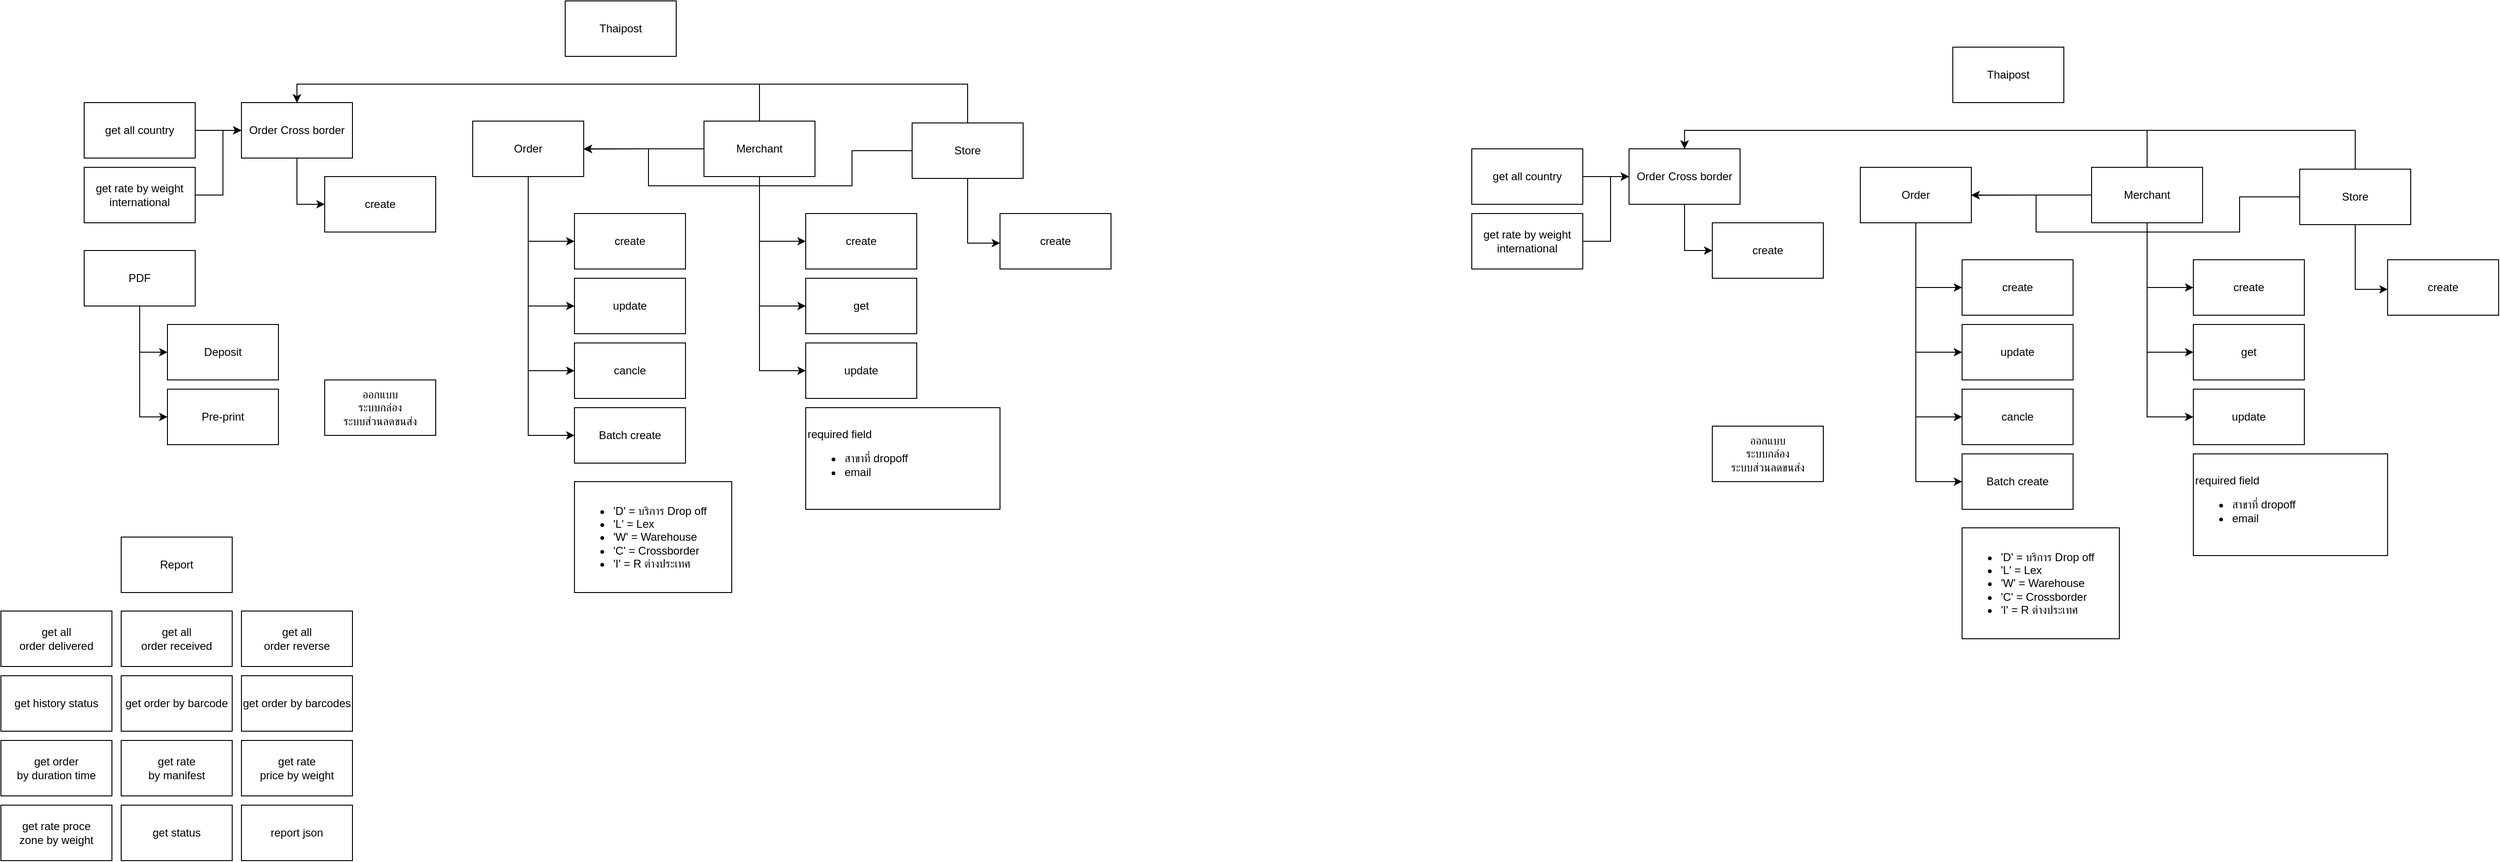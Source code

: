 <mxfile version="14.4.2" type="github">
  <diagram id="eKRGfKMBqLc3NzJdIPlq" name="Page-1">
    <mxGraphModel dx="5625" dy="3105" grid="1" gridSize="10" guides="1" tooltips="1" connect="1" arrows="1" fold="1" page="1" pageScale="1" pageWidth="850" pageHeight="1100" math="0" shadow="0">
      <root>
        <mxCell id="0" />
        <mxCell id="1" parent="0" />
        <mxCell id="XwypZ3vU5W_jLRQiYMMl-3" value="" style="edgeStyle=orthogonalEdgeStyle;rounded=0;orthogonalLoop=1;jettySize=auto;html=1;" parent="1" source="XwypZ3vU5W_jLRQiYMMl-1" target="XwypZ3vU5W_jLRQiYMMl-2" edge="1">
          <mxGeometry relative="1" as="geometry">
            <Array as="points">
              <mxPoint x="240" y="320" />
            </Array>
          </mxGeometry>
        </mxCell>
        <mxCell id="XwypZ3vU5W_jLRQiYMMl-6" style="edgeStyle=orthogonalEdgeStyle;rounded=0;orthogonalLoop=1;jettySize=auto;html=1;entryX=0;entryY=0.5;entryDx=0;entryDy=0;" parent="1" source="XwypZ3vU5W_jLRQiYMMl-1" target="XwypZ3vU5W_jLRQiYMMl-4" edge="1">
          <mxGeometry relative="1" as="geometry" />
        </mxCell>
        <mxCell id="XwypZ3vU5W_jLRQiYMMl-13" style="edgeStyle=orthogonalEdgeStyle;rounded=0;orthogonalLoop=1;jettySize=auto;html=1;entryX=0;entryY=0.5;entryDx=0;entryDy=0;" parent="1" source="XwypZ3vU5W_jLRQiYMMl-1" target="XwypZ3vU5W_jLRQiYMMl-12" edge="1">
          <mxGeometry relative="1" as="geometry" />
        </mxCell>
        <mxCell id="XwypZ3vU5W_jLRQiYMMl-47" style="edgeStyle=orthogonalEdgeStyle;rounded=0;orthogonalLoop=1;jettySize=auto;html=1;exitX=0.5;exitY=0;exitDx=0;exitDy=0;entryX=0.5;entryY=0;entryDx=0;entryDy=0;" parent="1" source="XwypZ3vU5W_jLRQiYMMl-1" target="XwypZ3vU5W_jLRQiYMMl-37" edge="1">
          <mxGeometry relative="1" as="geometry">
            <Array as="points">
              <mxPoint x="240" y="150" />
              <mxPoint x="-260" y="150" />
            </Array>
          </mxGeometry>
        </mxCell>
        <mxCell id="XwypZ3vU5W_jLRQiYMMl-49" style="edgeStyle=orthogonalEdgeStyle;rounded=0;orthogonalLoop=1;jettySize=auto;html=1;exitX=0;exitY=0.5;exitDx=0;exitDy=0;" parent="1" source="XwypZ3vU5W_jLRQiYMMl-1" edge="1">
          <mxGeometry relative="1" as="geometry">
            <mxPoint x="50" y="220.276" as="targetPoint" />
          </mxGeometry>
        </mxCell>
        <mxCell id="XwypZ3vU5W_jLRQiYMMl-1" value="Merchant" style="rounded=0;whiteSpace=wrap;html=1;" parent="1" vertex="1">
          <mxGeometry x="180" y="190" width="120" height="60" as="geometry" />
        </mxCell>
        <mxCell id="XwypZ3vU5W_jLRQiYMMl-2" value="create" style="rounded=0;whiteSpace=wrap;html=1;" parent="1" vertex="1">
          <mxGeometry x="290" y="290" width="120" height="60" as="geometry" />
        </mxCell>
        <mxCell id="XwypZ3vU5W_jLRQiYMMl-4" value="get" style="rounded=0;whiteSpace=wrap;html=1;" parent="1" vertex="1">
          <mxGeometry x="290" y="360" width="120" height="60" as="geometry" />
        </mxCell>
        <mxCell id="XwypZ3vU5W_jLRQiYMMl-7" value="" style="edgeStyle=orthogonalEdgeStyle;rounded=0;orthogonalLoop=1;jettySize=auto;html=1;" parent="1" source="XwypZ3vU5W_jLRQiYMMl-9" target="XwypZ3vU5W_jLRQiYMMl-10" edge="1">
          <mxGeometry relative="1" as="geometry">
            <Array as="points">
              <mxPoint x="465" y="322" />
            </Array>
          </mxGeometry>
        </mxCell>
        <mxCell id="XwypZ3vU5W_jLRQiYMMl-48" style="edgeStyle=orthogonalEdgeStyle;rounded=0;orthogonalLoop=1;jettySize=auto;html=1;exitX=0.5;exitY=0;exitDx=0;exitDy=0;entryX=0.5;entryY=0;entryDx=0;entryDy=0;" parent="1" source="XwypZ3vU5W_jLRQiYMMl-9" target="XwypZ3vU5W_jLRQiYMMl-37" edge="1">
          <mxGeometry relative="1" as="geometry" />
        </mxCell>
        <mxCell id="XwypZ3vU5W_jLRQiYMMl-50" style="edgeStyle=orthogonalEdgeStyle;rounded=0;orthogonalLoop=1;jettySize=auto;html=1;exitX=0;exitY=0.5;exitDx=0;exitDy=0;entryX=1;entryY=0.5;entryDx=0;entryDy=0;" parent="1" source="XwypZ3vU5W_jLRQiYMMl-9" target="XwypZ3vU5W_jLRQiYMMl-24" edge="1">
          <mxGeometry relative="1" as="geometry">
            <Array as="points">
              <mxPoint x="340" y="222" />
              <mxPoint x="340" y="260" />
              <mxPoint x="120" y="260" />
              <mxPoint x="120" y="220" />
            </Array>
          </mxGeometry>
        </mxCell>
        <mxCell id="XwypZ3vU5W_jLRQiYMMl-9" value="Store" style="rounded=0;whiteSpace=wrap;html=1;" parent="1" vertex="1">
          <mxGeometry x="405" y="192" width="120" height="60" as="geometry" />
        </mxCell>
        <mxCell id="XwypZ3vU5W_jLRQiYMMl-10" value="create" style="rounded=0;whiteSpace=wrap;html=1;" parent="1" vertex="1">
          <mxGeometry x="500" y="290" width="120" height="60" as="geometry" />
        </mxCell>
        <mxCell id="XwypZ3vU5W_jLRQiYMMl-12" value="update" style="rounded=0;whiteSpace=wrap;html=1;" parent="1" vertex="1">
          <mxGeometry x="290" y="430" width="120" height="60" as="geometry" />
        </mxCell>
        <mxCell id="XwypZ3vU5W_jLRQiYMMl-21" value="" style="edgeStyle=orthogonalEdgeStyle;rounded=0;orthogonalLoop=1;jettySize=auto;html=1;" parent="1" source="XwypZ3vU5W_jLRQiYMMl-24" target="XwypZ3vU5W_jLRQiYMMl-25" edge="1">
          <mxGeometry relative="1" as="geometry">
            <Array as="points">
              <mxPoint x="-10" y="320" />
            </Array>
          </mxGeometry>
        </mxCell>
        <mxCell id="XwypZ3vU5W_jLRQiYMMl-22" style="edgeStyle=orthogonalEdgeStyle;rounded=0;orthogonalLoop=1;jettySize=auto;html=1;entryX=0;entryY=0.5;entryDx=0;entryDy=0;" parent="1" source="XwypZ3vU5W_jLRQiYMMl-24" target="XwypZ3vU5W_jLRQiYMMl-26" edge="1">
          <mxGeometry relative="1" as="geometry" />
        </mxCell>
        <mxCell id="XwypZ3vU5W_jLRQiYMMl-23" style="edgeStyle=orthogonalEdgeStyle;rounded=0;orthogonalLoop=1;jettySize=auto;html=1;entryX=0;entryY=0.5;entryDx=0;entryDy=0;" parent="1" source="XwypZ3vU5W_jLRQiYMMl-24" target="XwypZ3vU5W_jLRQiYMMl-27" edge="1">
          <mxGeometry relative="1" as="geometry" />
        </mxCell>
        <mxCell id="XwypZ3vU5W_jLRQiYMMl-29" style="edgeStyle=orthogonalEdgeStyle;rounded=0;orthogonalLoop=1;jettySize=auto;html=1;entryX=0;entryY=0.5;entryDx=0;entryDy=0;" parent="1" source="XwypZ3vU5W_jLRQiYMMl-24" target="XwypZ3vU5W_jLRQiYMMl-28" edge="1">
          <mxGeometry relative="1" as="geometry" />
        </mxCell>
        <mxCell id="XwypZ3vU5W_jLRQiYMMl-24" value="Order" style="rounded=0;whiteSpace=wrap;html=1;" parent="1" vertex="1">
          <mxGeometry x="-70" y="190" width="120" height="60" as="geometry" />
        </mxCell>
        <mxCell id="XwypZ3vU5W_jLRQiYMMl-25" value="create" style="rounded=0;whiteSpace=wrap;html=1;" parent="1" vertex="1">
          <mxGeometry x="40" y="290" width="120" height="60" as="geometry" />
        </mxCell>
        <mxCell id="XwypZ3vU5W_jLRQiYMMl-26" value="update" style="rounded=0;whiteSpace=wrap;html=1;" parent="1" vertex="1">
          <mxGeometry x="40" y="360" width="120" height="60" as="geometry" />
        </mxCell>
        <mxCell id="XwypZ3vU5W_jLRQiYMMl-27" value="cancle" style="rounded=0;whiteSpace=wrap;html=1;" parent="1" vertex="1">
          <mxGeometry x="40" y="430" width="120" height="60" as="geometry" />
        </mxCell>
        <mxCell id="XwypZ3vU5W_jLRQiYMMl-28" value="Batch create" style="rounded=0;whiteSpace=wrap;html=1;" parent="1" vertex="1">
          <mxGeometry x="40" y="500" width="120" height="60" as="geometry" />
        </mxCell>
        <mxCell id="XwypZ3vU5W_jLRQiYMMl-33" value="" style="edgeStyle=orthogonalEdgeStyle;rounded=0;orthogonalLoop=1;jettySize=auto;html=1;" parent="1" source="XwypZ3vU5W_jLRQiYMMl-37" target="XwypZ3vU5W_jLRQiYMMl-38" edge="1">
          <mxGeometry relative="1" as="geometry">
            <Array as="points">
              <mxPoint x="-260" y="280" />
            </Array>
          </mxGeometry>
        </mxCell>
        <mxCell id="XwypZ3vU5W_jLRQiYMMl-37" value="Order Cross border" style="rounded=0;whiteSpace=wrap;html=1;" parent="1" vertex="1">
          <mxGeometry x="-320" y="170" width="120" height="60" as="geometry" />
        </mxCell>
        <mxCell id="XwypZ3vU5W_jLRQiYMMl-38" value="create" style="rounded=0;whiteSpace=wrap;html=1;" parent="1" vertex="1">
          <mxGeometry x="-230" y="250" width="120" height="60" as="geometry" />
        </mxCell>
        <mxCell id="XwypZ3vU5W_jLRQiYMMl-45" style="edgeStyle=orthogonalEdgeStyle;rounded=0;orthogonalLoop=1;jettySize=auto;html=1;exitX=1;exitY=0.5;exitDx=0;exitDy=0;entryX=0;entryY=0.5;entryDx=0;entryDy=0;" parent="1" source="XwypZ3vU5W_jLRQiYMMl-43" target="XwypZ3vU5W_jLRQiYMMl-37" edge="1">
          <mxGeometry relative="1" as="geometry" />
        </mxCell>
        <mxCell id="XwypZ3vU5W_jLRQiYMMl-43" value="get all country" style="rounded=0;whiteSpace=wrap;html=1;" parent="1" vertex="1">
          <mxGeometry x="-490" y="170" width="120" height="60" as="geometry" />
        </mxCell>
        <mxCell id="XwypZ3vU5W_jLRQiYMMl-46" style="edgeStyle=orthogonalEdgeStyle;rounded=0;orthogonalLoop=1;jettySize=auto;html=1;exitX=1;exitY=0.5;exitDx=0;exitDy=0;" parent="1" source="XwypZ3vU5W_jLRQiYMMl-44" edge="1">
          <mxGeometry relative="1" as="geometry">
            <mxPoint x="-320" y="200" as="targetPoint" />
            <Array as="points">
              <mxPoint x="-340" y="270" />
              <mxPoint x="-340" y="200" />
            </Array>
          </mxGeometry>
        </mxCell>
        <mxCell id="XwypZ3vU5W_jLRQiYMMl-44" value="get rate by weight international" style="rounded=0;whiteSpace=wrap;html=1;" parent="1" vertex="1">
          <mxGeometry x="-490" y="240" width="120" height="60" as="geometry" />
        </mxCell>
        <mxCell id="-m6qlQXstEaMMELnGQX9-31" value="&lt;ul&gt;&lt;li&gt;&#39;D&#39; = บริการ Drop off&lt;/li&gt;&lt;li&gt;&#39;L&#39; = Lex&lt;/li&gt;&lt;li&gt;&#39;W&#39; = Warehouse&lt;/li&gt;&lt;li&gt;&#39;C&#39; = Crossborder&lt;/li&gt;&lt;li&gt;&#39;I&#39; = R ต่างประเทศ&lt;/li&gt;&lt;/ul&gt;" style="rounded=0;whiteSpace=wrap;html=1;align=left;" vertex="1" parent="1">
          <mxGeometry x="40" y="580" width="170" height="120" as="geometry" />
        </mxCell>
        <mxCell id="-m6qlQXstEaMMELnGQX9-33" value="required field&lt;br&gt;&lt;ul&gt;&lt;li&gt;สาขาที่ dropoff&lt;/li&gt;&lt;li&gt;email&lt;/li&gt;&lt;/ul&gt;" style="rounded=0;whiteSpace=wrap;html=1;align=left;" vertex="1" parent="1">
          <mxGeometry x="290" y="500" width="210" height="110" as="geometry" />
        </mxCell>
        <mxCell id="-m6qlQXstEaMMELnGQX9-34" value="ออกแบบ&lt;br&gt;ระบบกล่อง&lt;br&gt;ระบบส่วนลดขนส่ง" style="rounded=0;whiteSpace=wrap;html=1;" vertex="1" parent="1">
          <mxGeometry x="-230" y="470" width="120" height="60" as="geometry" />
        </mxCell>
        <mxCell id="-m6qlQXstEaMMELnGQX9-35" value="Thaipost" style="rounded=0;whiteSpace=wrap;html=1;" vertex="1" parent="1">
          <mxGeometry x="30" y="60" width="120" height="60" as="geometry" />
        </mxCell>
        <mxCell id="-m6qlQXstEaMMELnGQX9-36" value="" style="edgeStyle=orthogonalEdgeStyle;rounded=0;orthogonalLoop=1;jettySize=auto;html=1;" edge="1" parent="1" source="-m6qlQXstEaMMELnGQX9-41" target="-m6qlQXstEaMMELnGQX9-42">
          <mxGeometry relative="1" as="geometry">
            <Array as="points">
              <mxPoint x="1740" y="370" />
            </Array>
          </mxGeometry>
        </mxCell>
        <mxCell id="-m6qlQXstEaMMELnGQX9-37" style="edgeStyle=orthogonalEdgeStyle;rounded=0;orthogonalLoop=1;jettySize=auto;html=1;entryX=0;entryY=0.5;entryDx=0;entryDy=0;" edge="1" parent="1" source="-m6qlQXstEaMMELnGQX9-41" target="-m6qlQXstEaMMELnGQX9-43">
          <mxGeometry relative="1" as="geometry" />
        </mxCell>
        <mxCell id="-m6qlQXstEaMMELnGQX9-38" style="edgeStyle=orthogonalEdgeStyle;rounded=0;orthogonalLoop=1;jettySize=auto;html=1;entryX=0;entryY=0.5;entryDx=0;entryDy=0;" edge="1" parent="1" source="-m6qlQXstEaMMELnGQX9-41" target="-m6qlQXstEaMMELnGQX9-49">
          <mxGeometry relative="1" as="geometry" />
        </mxCell>
        <mxCell id="-m6qlQXstEaMMELnGQX9-39" style="edgeStyle=orthogonalEdgeStyle;rounded=0;orthogonalLoop=1;jettySize=auto;html=1;exitX=0.5;exitY=0;exitDx=0;exitDy=0;entryX=0.5;entryY=0;entryDx=0;entryDy=0;" edge="1" parent="1" source="-m6qlQXstEaMMELnGQX9-41" target="-m6qlQXstEaMMELnGQX9-60">
          <mxGeometry relative="1" as="geometry">
            <Array as="points">
              <mxPoint x="1740" y="200" />
              <mxPoint x="1240" y="200" />
            </Array>
          </mxGeometry>
        </mxCell>
        <mxCell id="-m6qlQXstEaMMELnGQX9-40" style="edgeStyle=orthogonalEdgeStyle;rounded=0;orthogonalLoop=1;jettySize=auto;html=1;exitX=0;exitY=0.5;exitDx=0;exitDy=0;" edge="1" parent="1" source="-m6qlQXstEaMMELnGQX9-41">
          <mxGeometry relative="1" as="geometry">
            <mxPoint x="1550" y="270.276" as="targetPoint" />
          </mxGeometry>
        </mxCell>
        <mxCell id="-m6qlQXstEaMMELnGQX9-41" value="Merchant" style="rounded=0;whiteSpace=wrap;html=1;" vertex="1" parent="1">
          <mxGeometry x="1680" y="240" width="120" height="60" as="geometry" />
        </mxCell>
        <mxCell id="-m6qlQXstEaMMELnGQX9-42" value="create" style="rounded=0;whiteSpace=wrap;html=1;" vertex="1" parent="1">
          <mxGeometry x="1790" y="340" width="120" height="60" as="geometry" />
        </mxCell>
        <mxCell id="-m6qlQXstEaMMELnGQX9-43" value="get" style="rounded=0;whiteSpace=wrap;html=1;" vertex="1" parent="1">
          <mxGeometry x="1790" y="410" width="120" height="60" as="geometry" />
        </mxCell>
        <mxCell id="-m6qlQXstEaMMELnGQX9-44" value="" style="edgeStyle=orthogonalEdgeStyle;rounded=0;orthogonalLoop=1;jettySize=auto;html=1;" edge="1" parent="1" source="-m6qlQXstEaMMELnGQX9-47" target="-m6qlQXstEaMMELnGQX9-48">
          <mxGeometry relative="1" as="geometry">
            <Array as="points">
              <mxPoint x="1965" y="372" />
            </Array>
          </mxGeometry>
        </mxCell>
        <mxCell id="-m6qlQXstEaMMELnGQX9-45" style="edgeStyle=orthogonalEdgeStyle;rounded=0;orthogonalLoop=1;jettySize=auto;html=1;exitX=0.5;exitY=0;exitDx=0;exitDy=0;entryX=0.5;entryY=0;entryDx=0;entryDy=0;" edge="1" parent="1" source="-m6qlQXstEaMMELnGQX9-47" target="-m6qlQXstEaMMELnGQX9-60">
          <mxGeometry relative="1" as="geometry" />
        </mxCell>
        <mxCell id="-m6qlQXstEaMMELnGQX9-46" style="edgeStyle=orthogonalEdgeStyle;rounded=0;orthogonalLoop=1;jettySize=auto;html=1;exitX=0;exitY=0.5;exitDx=0;exitDy=0;entryX=1;entryY=0.5;entryDx=0;entryDy=0;" edge="1" parent="1" source="-m6qlQXstEaMMELnGQX9-47" target="-m6qlQXstEaMMELnGQX9-54">
          <mxGeometry relative="1" as="geometry">
            <Array as="points">
              <mxPoint x="1840" y="272" />
              <mxPoint x="1840" y="310" />
              <mxPoint x="1620" y="310" />
              <mxPoint x="1620" y="270" />
            </Array>
          </mxGeometry>
        </mxCell>
        <mxCell id="-m6qlQXstEaMMELnGQX9-47" value="Store" style="rounded=0;whiteSpace=wrap;html=1;" vertex="1" parent="1">
          <mxGeometry x="1905" y="242" width="120" height="60" as="geometry" />
        </mxCell>
        <mxCell id="-m6qlQXstEaMMELnGQX9-48" value="create" style="rounded=0;whiteSpace=wrap;html=1;" vertex="1" parent="1">
          <mxGeometry x="2000" y="340" width="120" height="60" as="geometry" />
        </mxCell>
        <mxCell id="-m6qlQXstEaMMELnGQX9-49" value="update" style="rounded=0;whiteSpace=wrap;html=1;" vertex="1" parent="1">
          <mxGeometry x="1790" y="480" width="120" height="60" as="geometry" />
        </mxCell>
        <mxCell id="-m6qlQXstEaMMELnGQX9-50" value="" style="edgeStyle=orthogonalEdgeStyle;rounded=0;orthogonalLoop=1;jettySize=auto;html=1;" edge="1" parent="1" source="-m6qlQXstEaMMELnGQX9-54" target="-m6qlQXstEaMMELnGQX9-55">
          <mxGeometry relative="1" as="geometry">
            <Array as="points">
              <mxPoint x="1490" y="370" />
            </Array>
          </mxGeometry>
        </mxCell>
        <mxCell id="-m6qlQXstEaMMELnGQX9-51" style="edgeStyle=orthogonalEdgeStyle;rounded=0;orthogonalLoop=1;jettySize=auto;html=1;entryX=0;entryY=0.5;entryDx=0;entryDy=0;" edge="1" parent="1" source="-m6qlQXstEaMMELnGQX9-54" target="-m6qlQXstEaMMELnGQX9-56">
          <mxGeometry relative="1" as="geometry" />
        </mxCell>
        <mxCell id="-m6qlQXstEaMMELnGQX9-52" style="edgeStyle=orthogonalEdgeStyle;rounded=0;orthogonalLoop=1;jettySize=auto;html=1;entryX=0;entryY=0.5;entryDx=0;entryDy=0;" edge="1" parent="1" source="-m6qlQXstEaMMELnGQX9-54" target="-m6qlQXstEaMMELnGQX9-57">
          <mxGeometry relative="1" as="geometry" />
        </mxCell>
        <mxCell id="-m6qlQXstEaMMELnGQX9-53" style="edgeStyle=orthogonalEdgeStyle;rounded=0;orthogonalLoop=1;jettySize=auto;html=1;entryX=0;entryY=0.5;entryDx=0;entryDy=0;" edge="1" parent="1" source="-m6qlQXstEaMMELnGQX9-54" target="-m6qlQXstEaMMELnGQX9-58">
          <mxGeometry relative="1" as="geometry" />
        </mxCell>
        <mxCell id="-m6qlQXstEaMMELnGQX9-54" value="Order" style="rounded=0;whiteSpace=wrap;html=1;" vertex="1" parent="1">
          <mxGeometry x="1430" y="240" width="120" height="60" as="geometry" />
        </mxCell>
        <mxCell id="-m6qlQXstEaMMELnGQX9-55" value="create" style="rounded=0;whiteSpace=wrap;html=1;" vertex="1" parent="1">
          <mxGeometry x="1540" y="340" width="120" height="60" as="geometry" />
        </mxCell>
        <mxCell id="-m6qlQXstEaMMELnGQX9-56" value="update" style="rounded=0;whiteSpace=wrap;html=1;" vertex="1" parent="1">
          <mxGeometry x="1540" y="410" width="120" height="60" as="geometry" />
        </mxCell>
        <mxCell id="-m6qlQXstEaMMELnGQX9-57" value="cancle" style="rounded=0;whiteSpace=wrap;html=1;" vertex="1" parent="1">
          <mxGeometry x="1540" y="480" width="120" height="60" as="geometry" />
        </mxCell>
        <mxCell id="-m6qlQXstEaMMELnGQX9-58" value="Batch create" style="rounded=0;whiteSpace=wrap;html=1;" vertex="1" parent="1">
          <mxGeometry x="1540" y="550" width="120" height="60" as="geometry" />
        </mxCell>
        <mxCell id="-m6qlQXstEaMMELnGQX9-59" value="" style="edgeStyle=orthogonalEdgeStyle;rounded=0;orthogonalLoop=1;jettySize=auto;html=1;" edge="1" parent="1" source="-m6qlQXstEaMMELnGQX9-60" target="-m6qlQXstEaMMELnGQX9-61">
          <mxGeometry relative="1" as="geometry">
            <Array as="points">
              <mxPoint x="1240" y="330" />
            </Array>
          </mxGeometry>
        </mxCell>
        <mxCell id="-m6qlQXstEaMMELnGQX9-60" value="Order Cross border" style="rounded=0;whiteSpace=wrap;html=1;" vertex="1" parent="1">
          <mxGeometry x="1180" y="220" width="120" height="60" as="geometry" />
        </mxCell>
        <mxCell id="-m6qlQXstEaMMELnGQX9-61" value="create" style="rounded=0;whiteSpace=wrap;html=1;" vertex="1" parent="1">
          <mxGeometry x="1270" y="300" width="120" height="60" as="geometry" />
        </mxCell>
        <mxCell id="-m6qlQXstEaMMELnGQX9-62" style="edgeStyle=orthogonalEdgeStyle;rounded=0;orthogonalLoop=1;jettySize=auto;html=1;exitX=1;exitY=0.5;exitDx=0;exitDy=0;entryX=0;entryY=0.5;entryDx=0;entryDy=0;" edge="1" parent="1" source="-m6qlQXstEaMMELnGQX9-63" target="-m6qlQXstEaMMELnGQX9-60">
          <mxGeometry relative="1" as="geometry" />
        </mxCell>
        <mxCell id="-m6qlQXstEaMMELnGQX9-63" value="get all country" style="rounded=0;whiteSpace=wrap;html=1;" vertex="1" parent="1">
          <mxGeometry x="1010" y="220" width="120" height="60" as="geometry" />
        </mxCell>
        <mxCell id="-m6qlQXstEaMMELnGQX9-64" style="edgeStyle=orthogonalEdgeStyle;rounded=0;orthogonalLoop=1;jettySize=auto;html=1;exitX=1;exitY=0.5;exitDx=0;exitDy=0;" edge="1" parent="1" source="-m6qlQXstEaMMELnGQX9-65">
          <mxGeometry relative="1" as="geometry">
            <mxPoint x="1180" y="250" as="targetPoint" />
            <Array as="points">
              <mxPoint x="1160" y="320" />
              <mxPoint x="1160" y="250" />
            </Array>
          </mxGeometry>
        </mxCell>
        <mxCell id="-m6qlQXstEaMMELnGQX9-65" value="get rate by weight international" style="rounded=0;whiteSpace=wrap;html=1;" vertex="1" parent="1">
          <mxGeometry x="1010" y="290" width="120" height="60" as="geometry" />
        </mxCell>
        <mxCell id="-m6qlQXstEaMMELnGQX9-66" value="&lt;ul&gt;&lt;li&gt;&#39;D&#39; = บริการ Drop off&lt;/li&gt;&lt;li&gt;&#39;L&#39; = Lex&lt;/li&gt;&lt;li&gt;&#39;W&#39; = Warehouse&lt;/li&gt;&lt;li&gt;&#39;C&#39; = Crossborder&lt;/li&gt;&lt;li&gt;&#39;I&#39; = R ต่างประเทศ&lt;/li&gt;&lt;/ul&gt;" style="rounded=0;whiteSpace=wrap;html=1;align=left;" vertex="1" parent="1">
          <mxGeometry x="1540" y="630" width="170" height="120" as="geometry" />
        </mxCell>
        <mxCell id="-m6qlQXstEaMMELnGQX9-67" value="required field&lt;br&gt;&lt;ul&gt;&lt;li&gt;สาขาที่ dropoff&lt;/li&gt;&lt;li&gt;email&lt;/li&gt;&lt;/ul&gt;" style="rounded=0;whiteSpace=wrap;html=1;align=left;" vertex="1" parent="1">
          <mxGeometry x="1790" y="550" width="210" height="110" as="geometry" />
        </mxCell>
        <mxCell id="-m6qlQXstEaMMELnGQX9-68" value="ออกแบบ&lt;br&gt;ระบบกล่อง&lt;br&gt;ระบบส่วนลดขนส่ง" style="rounded=0;whiteSpace=wrap;html=1;" vertex="1" parent="1">
          <mxGeometry x="1270" y="520" width="120" height="60" as="geometry" />
        </mxCell>
        <mxCell id="-m6qlQXstEaMMELnGQX9-69" value="Thaipost" style="rounded=0;whiteSpace=wrap;html=1;" vertex="1" parent="1">
          <mxGeometry x="1530" y="110" width="120" height="60" as="geometry" />
        </mxCell>
        <mxCell id="-m6qlQXstEaMMELnGQX9-73" style="edgeStyle=orthogonalEdgeStyle;rounded=0;orthogonalLoop=1;jettySize=auto;html=1;exitX=0.5;exitY=1;exitDx=0;exitDy=0;entryX=0;entryY=0.5;entryDx=0;entryDy=0;" edge="1" parent="1" source="-m6qlQXstEaMMELnGQX9-70" target="-m6qlQXstEaMMELnGQX9-71">
          <mxGeometry relative="1" as="geometry" />
        </mxCell>
        <mxCell id="-m6qlQXstEaMMELnGQX9-74" style="edgeStyle=orthogonalEdgeStyle;rounded=0;orthogonalLoop=1;jettySize=auto;html=1;exitX=0.5;exitY=1;exitDx=0;exitDy=0;entryX=0;entryY=0.5;entryDx=0;entryDy=0;" edge="1" parent="1" source="-m6qlQXstEaMMELnGQX9-70" target="-m6qlQXstEaMMELnGQX9-72">
          <mxGeometry relative="1" as="geometry" />
        </mxCell>
        <mxCell id="-m6qlQXstEaMMELnGQX9-70" value="PDF" style="rounded=0;whiteSpace=wrap;html=1;" vertex="1" parent="1">
          <mxGeometry x="-490" y="330" width="120" height="60" as="geometry" />
        </mxCell>
        <mxCell id="-m6qlQXstEaMMELnGQX9-71" value="Deposit" style="rounded=0;whiteSpace=wrap;html=1;" vertex="1" parent="1">
          <mxGeometry x="-400" y="410" width="120" height="60" as="geometry" />
        </mxCell>
        <mxCell id="-m6qlQXstEaMMELnGQX9-72" value="Pre-print" style="rounded=0;whiteSpace=wrap;html=1;" vertex="1" parent="1">
          <mxGeometry x="-400" y="480" width="120" height="60" as="geometry" />
        </mxCell>
        <mxCell id="-m6qlQXstEaMMELnGQX9-75" value="Report" style="rounded=0;whiteSpace=wrap;html=1;" vertex="1" parent="1">
          <mxGeometry x="-450" y="640" width="120" height="60" as="geometry" />
        </mxCell>
        <mxCell id="-m6qlQXstEaMMELnGQX9-76" value="get all&lt;br&gt;order delivered" style="rounded=0;whiteSpace=wrap;html=1;" vertex="1" parent="1">
          <mxGeometry x="-580" y="720" width="120" height="60" as="geometry" />
        </mxCell>
        <mxCell id="-m6qlQXstEaMMELnGQX9-77" value="get history status" style="rounded=0;whiteSpace=wrap;html=1;" vertex="1" parent="1">
          <mxGeometry x="-580" y="790" width="120" height="60" as="geometry" />
        </mxCell>
        <mxCell id="-m6qlQXstEaMMELnGQX9-78" value="get order&lt;br&gt;by duration time" style="rounded=0;whiteSpace=wrap;html=1;" vertex="1" parent="1">
          <mxGeometry x="-580" y="860" width="120" height="60" as="geometry" />
        </mxCell>
        <mxCell id="-m6qlQXstEaMMELnGQX9-79" value="get rate proce&lt;br&gt;zone by weight" style="rounded=0;whiteSpace=wrap;html=1;" vertex="1" parent="1">
          <mxGeometry x="-580" y="930" width="120" height="60" as="geometry" />
        </mxCell>
        <mxCell id="-m6qlQXstEaMMELnGQX9-80" value="get all&lt;br&gt;order received" style="rounded=0;whiteSpace=wrap;html=1;" vertex="1" parent="1">
          <mxGeometry x="-450" y="720" width="120" height="60" as="geometry" />
        </mxCell>
        <mxCell id="-m6qlQXstEaMMELnGQX9-81" value="get order by barcode" style="rounded=0;whiteSpace=wrap;html=1;" vertex="1" parent="1">
          <mxGeometry x="-450" y="790" width="120" height="60" as="geometry" />
        </mxCell>
        <mxCell id="-m6qlQXstEaMMELnGQX9-82" value="get rate&lt;br&gt;by manifest" style="rounded=0;whiteSpace=wrap;html=1;" vertex="1" parent="1">
          <mxGeometry x="-450" y="860" width="120" height="60" as="geometry" />
        </mxCell>
        <mxCell id="-m6qlQXstEaMMELnGQX9-83" value="get status" style="rounded=0;whiteSpace=wrap;html=1;" vertex="1" parent="1">
          <mxGeometry x="-450" y="930" width="120" height="60" as="geometry" />
        </mxCell>
        <mxCell id="-m6qlQXstEaMMELnGQX9-84" value="get all&lt;br&gt;order reverse" style="rounded=0;whiteSpace=wrap;html=1;" vertex="1" parent="1">
          <mxGeometry x="-320" y="720" width="120" height="60" as="geometry" />
        </mxCell>
        <mxCell id="-m6qlQXstEaMMELnGQX9-85" value="get order by barcodes" style="rounded=0;whiteSpace=wrap;html=1;" vertex="1" parent="1">
          <mxGeometry x="-320" y="790" width="120" height="60" as="geometry" />
        </mxCell>
        <mxCell id="-m6qlQXstEaMMELnGQX9-86" value="get rate&lt;br&gt;price by weight" style="rounded=0;whiteSpace=wrap;html=1;" vertex="1" parent="1">
          <mxGeometry x="-320" y="860" width="120" height="60" as="geometry" />
        </mxCell>
        <mxCell id="-m6qlQXstEaMMELnGQX9-87" value="report json" style="rounded=0;whiteSpace=wrap;html=1;" vertex="1" parent="1">
          <mxGeometry x="-320" y="930" width="120" height="60" as="geometry" />
        </mxCell>
      </root>
    </mxGraphModel>
  </diagram>
</mxfile>
